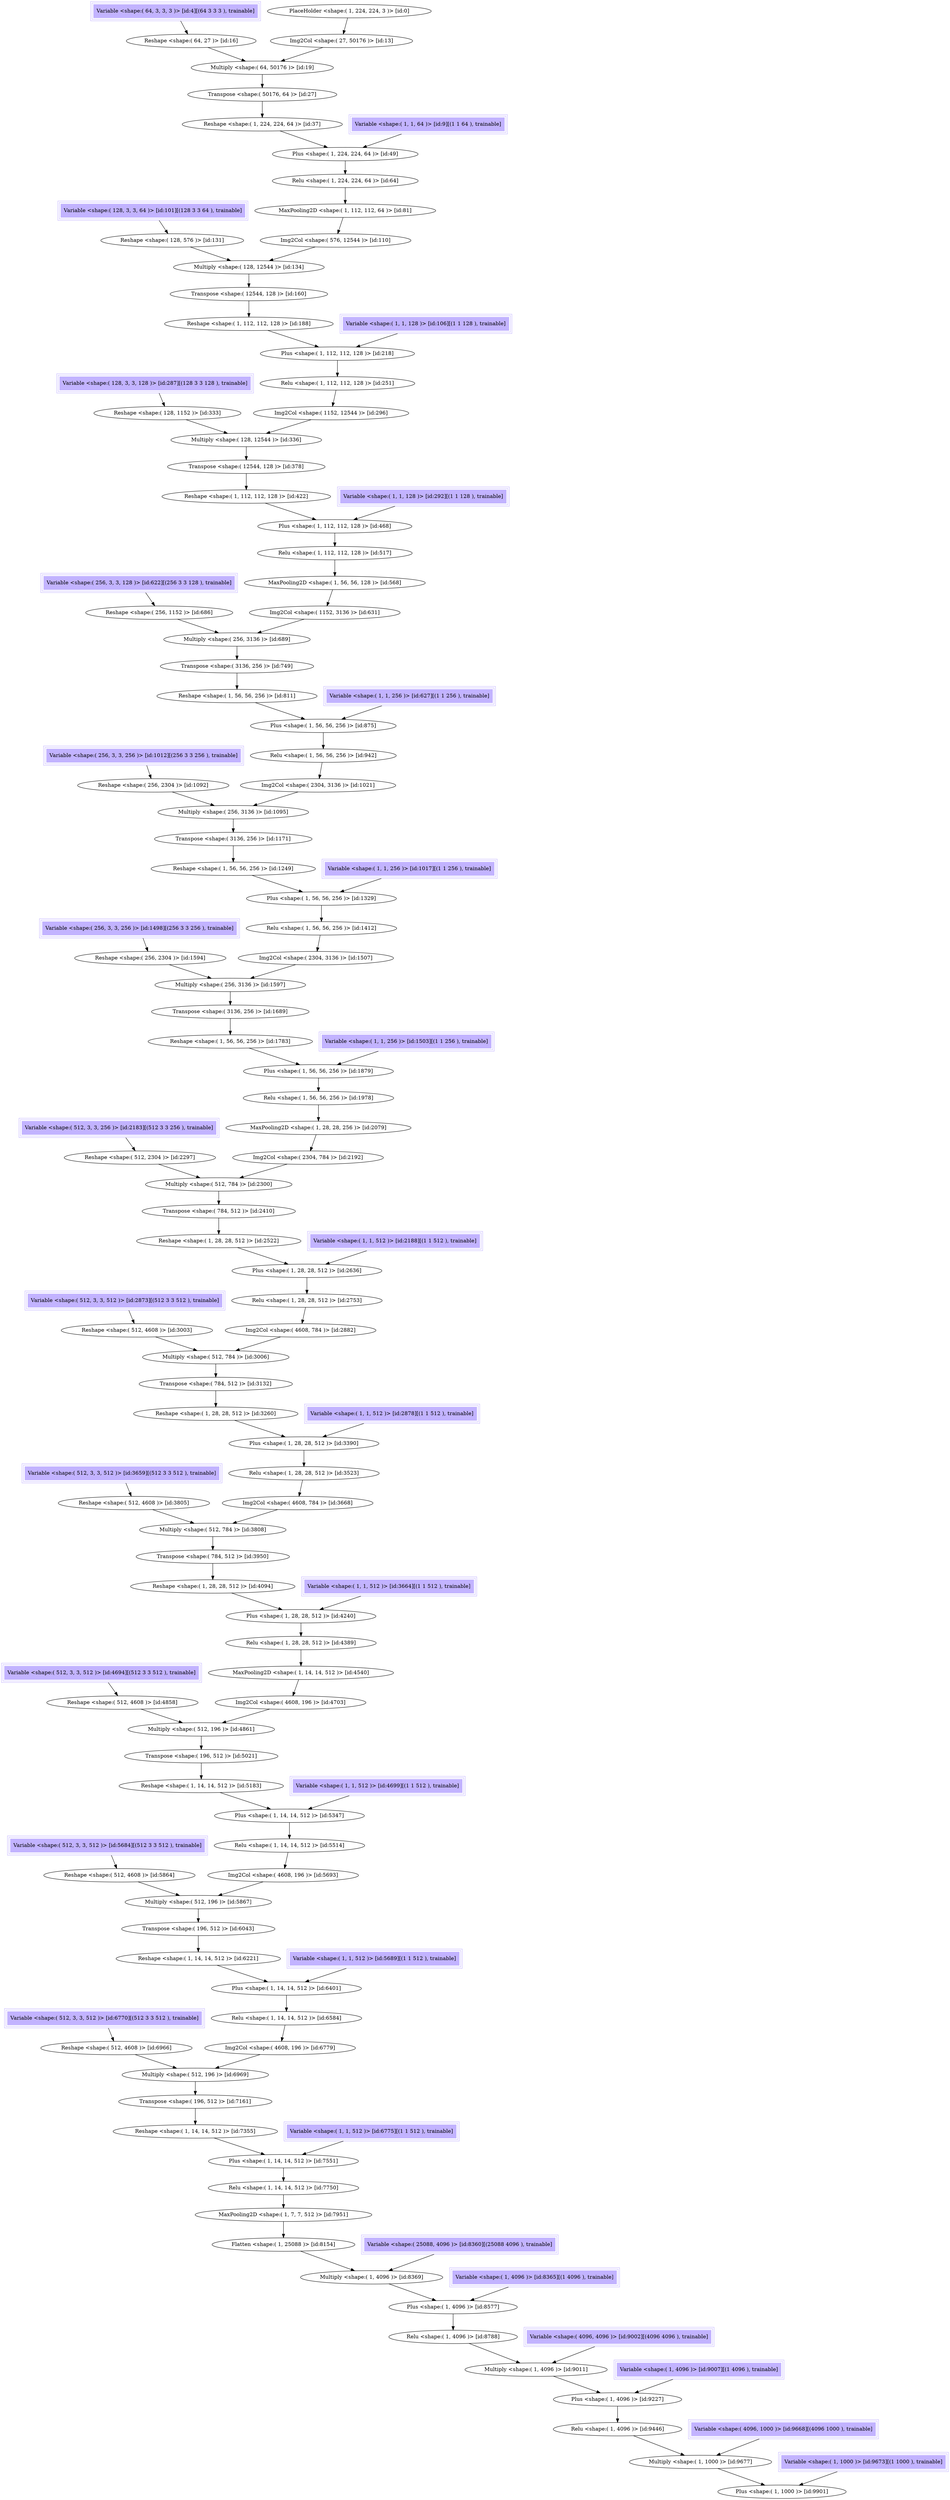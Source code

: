 

digraph g {
n9901 [label="Plus <shape:( 1, 1000 )> [id:9901]"] ;
n9677 -> n9901 ;
n9673 -> n9901 ;
n9677 [label="Multiply <shape:( 1, 1000 )> [id:9677]"] ;
n9446 -> n9677 ;
n9668 -> n9677 ;
n9446 [label="Relu <shape:( 1, 4096 )> [id:9446]"] ;
n9227 -> n9446 ;
n9227 [label="Plus <shape:( 1, 4096 )> [id:9227]"] ;
n9011 -> n9227 ;
n9007 -> n9227 ;
n9011 [label="Multiply <shape:( 1, 4096 )> [id:9011]"] ;
n8788 -> n9011 ;
n9002 -> n9011 ;
n8788 [label="Relu <shape:( 1, 4096 )> [id:8788]"] ;
n8577 -> n8788 ;
n8577 [label="Plus <shape:( 1, 4096 )> [id:8577]"] ;
n8369 -> n8577 ;
n8365 -> n8577 ;
n8369 [label="Multiply <shape:( 1, 4096 )> [id:8369]"] ;
n8154 -> n8369 ;
n8360 -> n8369 ;
n8154 [label="Flatten <shape:( 1, 25088 )> [id:8154]"] ;
n7951 -> n8154 ;
n7951 [label="MaxPooling2D <shape:( 1, 7, 7, 512 )> [id:7951]"] ;
n7750 -> n7951 ;
n7750 [label="Relu <shape:( 1, 14, 14, 512 )> [id:7750]"] ;
n7551 -> n7750 ;
n7551 [label="Plus <shape:( 1, 14, 14, 512 )> [id:7551]"] ;
n7355 -> n7551 ;
n6775 -> n7551 ;
n7355 [label="Reshape <shape:( 1, 14, 14, 512 )> [id:7355]"] ;
n7161 -> n7355 ;
n7161 [label="Transpose <shape:( 196, 512 )> [id:7161]"] ;
n6969 -> n7161 ;
n6969 [label="Multiply <shape:( 512, 196 )> [id:6969]"] ;
n6966 -> n6969 ;
n6779 -> n6969 ;
n6966 [label="Reshape <shape:( 512, 4608 )> [id:6966]"] ;
n6770 -> n6966 ;
n6770 [peripheries=3,style=filled,color=".7 .3 1.0",shape=box,label="Variable <shape:( 512, 3, 3, 512 )> [id:6770][(512 3 3 512 ), trainable]"] ;
n6779 [label="Img2Col <shape:( 4608, 196 )> [id:6779]"] ;
n6584 -> n6779 ;
n6584 [label="Relu <shape:( 1, 14, 14, 512 )> [id:6584]"] ;
n6401 -> n6584 ;
n6401 [label="Plus <shape:( 1, 14, 14, 512 )> [id:6401]"] ;
n6221 -> n6401 ;
n5689 -> n6401 ;
n6221 [label="Reshape <shape:( 1, 14, 14, 512 )> [id:6221]"] ;
n6043 -> n6221 ;
n6043 [label="Transpose <shape:( 196, 512 )> [id:6043]"] ;
n5867 -> n6043 ;
n5867 [label="Multiply <shape:( 512, 196 )> [id:5867]"] ;
n5864 -> n5867 ;
n5693 -> n5867 ;
n5864 [label="Reshape <shape:( 512, 4608 )> [id:5864]"] ;
n5684 -> n5864 ;
n5684 [peripheries=3,style=filled,color=".7 .3 1.0",shape=box,label="Variable <shape:( 512, 3, 3, 512 )> [id:5684][(512 3 3 512 ), trainable]"] ;
n5693 [label="Img2Col <shape:( 4608, 196 )> [id:5693]"] ;
n5514 -> n5693 ;
n5514 [label="Relu <shape:( 1, 14, 14, 512 )> [id:5514]"] ;
n5347 -> n5514 ;
n5347 [label="Plus <shape:( 1, 14, 14, 512 )> [id:5347]"] ;
n5183 -> n5347 ;
n4699 -> n5347 ;
n5183 [label="Reshape <shape:( 1, 14, 14, 512 )> [id:5183]"] ;
n5021 -> n5183 ;
n5021 [label="Transpose <shape:( 196, 512 )> [id:5021]"] ;
n4861 -> n5021 ;
n4861 [label="Multiply <shape:( 512, 196 )> [id:4861]"] ;
n4858 -> n4861 ;
n4703 -> n4861 ;
n4858 [label="Reshape <shape:( 512, 4608 )> [id:4858]"] ;
n4694 -> n4858 ;
n4694 [peripheries=3,style=filled,color=".7 .3 1.0",shape=box,label="Variable <shape:( 512, 3, 3, 512 )> [id:4694][(512 3 3 512 ), trainable]"] ;
n4703 [label="Img2Col <shape:( 4608, 196 )> [id:4703]"] ;
n4540 -> n4703 ;
n4540 [label="MaxPooling2D <shape:( 1, 14, 14, 512 )> [id:4540]"] ;
n4389 -> n4540 ;
n4389 [label="Relu <shape:( 1, 28, 28, 512 )> [id:4389]"] ;
n4240 -> n4389 ;
n4240 [label="Plus <shape:( 1, 28, 28, 512 )> [id:4240]"] ;
n4094 -> n4240 ;
n3664 -> n4240 ;
n4094 [label="Reshape <shape:( 1, 28, 28, 512 )> [id:4094]"] ;
n3950 -> n4094 ;
n3950 [label="Transpose <shape:( 784, 512 )> [id:3950]"] ;
n3808 -> n3950 ;
n3808 [label="Multiply <shape:( 512, 784 )> [id:3808]"] ;
n3805 -> n3808 ;
n3668 -> n3808 ;
n3805 [label="Reshape <shape:( 512, 4608 )> [id:3805]"] ;
n3659 -> n3805 ;
n3659 [peripheries=3,style=filled,color=".7 .3 1.0",shape=box,label="Variable <shape:( 512, 3, 3, 512 )> [id:3659][(512 3 3 512 ), trainable]"] ;
n3668 [label="Img2Col <shape:( 4608, 784 )> [id:3668]"] ;
n3523 -> n3668 ;
n3523 [label="Relu <shape:( 1, 28, 28, 512 )> [id:3523]"] ;
n3390 -> n3523 ;
n3390 [label="Plus <shape:( 1, 28, 28, 512 )> [id:3390]"] ;
n3260 -> n3390 ;
n2878 -> n3390 ;
n3260 [label="Reshape <shape:( 1, 28, 28, 512 )> [id:3260]"] ;
n3132 -> n3260 ;
n3132 [label="Transpose <shape:( 784, 512 )> [id:3132]"] ;
n3006 -> n3132 ;
n3006 [label="Multiply <shape:( 512, 784 )> [id:3006]"] ;
n3003 -> n3006 ;
n2882 -> n3006 ;
n3003 [label="Reshape <shape:( 512, 4608 )> [id:3003]"] ;
n2873 -> n3003 ;
n2873 [peripheries=3,style=filled,color=".7 .3 1.0",shape=box,label="Variable <shape:( 512, 3, 3, 512 )> [id:2873][(512 3 3 512 ), trainable]"] ;
n2882 [label="Img2Col <shape:( 4608, 784 )> [id:2882]"] ;
n2753 -> n2882 ;
n2753 [label="Relu <shape:( 1, 28, 28, 512 )> [id:2753]"] ;
n2636 -> n2753 ;
n2636 [label="Plus <shape:( 1, 28, 28, 512 )> [id:2636]"] ;
n2522 -> n2636 ;
n2188 -> n2636 ;
n2522 [label="Reshape <shape:( 1, 28, 28, 512 )> [id:2522]"] ;
n2410 -> n2522 ;
n2410 [label="Transpose <shape:( 784, 512 )> [id:2410]"] ;
n2300 -> n2410 ;
n2300 [label="Multiply <shape:( 512, 784 )> [id:2300]"] ;
n2297 -> n2300 ;
n2192 -> n2300 ;
n2297 [label="Reshape <shape:( 512, 2304 )> [id:2297]"] ;
n2183 -> n2297 ;
n2183 [peripheries=3,style=filled,color=".7 .3 1.0",shape=box,label="Variable <shape:( 512, 3, 3, 256 )> [id:2183][(512 3 3 256 ), trainable]"] ;
n2192 [label="Img2Col <shape:( 2304, 784 )> [id:2192]"] ;
n2079 -> n2192 ;
n2079 [label="MaxPooling2D <shape:( 1, 28, 28, 256 )> [id:2079]"] ;
n1978 -> n2079 ;
n1978 [label="Relu <shape:( 1, 56, 56, 256 )> [id:1978]"] ;
n1879 -> n1978 ;
n1879 [label="Plus <shape:( 1, 56, 56, 256 )> [id:1879]"] ;
n1783 -> n1879 ;
n1503 -> n1879 ;
n1783 [label="Reshape <shape:( 1, 56, 56, 256 )> [id:1783]"] ;
n1689 -> n1783 ;
n1689 [label="Transpose <shape:( 3136, 256 )> [id:1689]"] ;
n1597 -> n1689 ;
n1597 [label="Multiply <shape:( 256, 3136 )> [id:1597]"] ;
n1594 -> n1597 ;
n1507 -> n1597 ;
n1594 [label="Reshape <shape:( 256, 2304 )> [id:1594]"] ;
n1498 -> n1594 ;
n1498 [peripheries=3,style=filled,color=".7 .3 1.0",shape=box,label="Variable <shape:( 256, 3, 3, 256 )> [id:1498][(256 3 3 256 ), trainable]"] ;
n1507 [label="Img2Col <shape:( 2304, 3136 )> [id:1507]"] ;
n1412 -> n1507 ;
n1412 [label="Relu <shape:( 1, 56, 56, 256 )> [id:1412]"] ;
n1329 -> n1412 ;
n1329 [label="Plus <shape:( 1, 56, 56, 256 )> [id:1329]"] ;
n1249 -> n1329 ;
n1017 -> n1329 ;
n1249 [label="Reshape <shape:( 1, 56, 56, 256 )> [id:1249]"] ;
n1171 -> n1249 ;
n1171 [label="Transpose <shape:( 3136, 256 )> [id:1171]"] ;
n1095 -> n1171 ;
n1095 [label="Multiply <shape:( 256, 3136 )> [id:1095]"] ;
n1092 -> n1095 ;
n1021 -> n1095 ;
n1092 [label="Reshape <shape:( 256, 2304 )> [id:1092]"] ;
n1012 -> n1092 ;
n1012 [peripheries=3,style=filled,color=".7 .3 1.0",shape=box,label="Variable <shape:( 256, 3, 3, 256 )> [id:1012][(256 3 3 256 ), trainable]"] ;
n1021 [label="Img2Col <shape:( 2304, 3136 )> [id:1021]"] ;
n942 -> n1021 ;
n942 [label="Relu <shape:( 1, 56, 56, 256 )> [id:942]"] ;
n875 -> n942 ;
n875 [label="Plus <shape:( 1, 56, 56, 256 )> [id:875]"] ;
n811 -> n875 ;
n627 -> n875 ;
n811 [label="Reshape <shape:( 1, 56, 56, 256 )> [id:811]"] ;
n749 -> n811 ;
n749 [label="Transpose <shape:( 3136, 256 )> [id:749]"] ;
n689 -> n749 ;
n689 [label="Multiply <shape:( 256, 3136 )> [id:689]"] ;
n686 -> n689 ;
n631 -> n689 ;
n686 [label="Reshape <shape:( 256, 1152 )> [id:686]"] ;
n622 -> n686 ;
n622 [peripheries=3,style=filled,color=".7 .3 1.0",shape=box,label="Variable <shape:( 256, 3, 3, 128 )> [id:622][(256 3 3 128 ), trainable]"] ;
n631 [label="Img2Col <shape:( 1152, 3136 )> [id:631]"] ;
n568 -> n631 ;
n568 [label="MaxPooling2D <shape:( 1, 56, 56, 128 )> [id:568]"] ;
n517 -> n568 ;
n517 [label="Relu <shape:( 1, 112, 112, 128 )> [id:517]"] ;
n468 -> n517 ;
n468 [label="Plus <shape:( 1, 112, 112, 128 )> [id:468]"] ;
n422 -> n468 ;
n292 -> n468 ;
n422 [label="Reshape <shape:( 1, 112, 112, 128 )> [id:422]"] ;
n378 -> n422 ;
n378 [label="Transpose <shape:( 12544, 128 )> [id:378]"] ;
n336 -> n378 ;
n336 [label="Multiply <shape:( 128, 12544 )> [id:336]"] ;
n333 -> n336 ;
n296 -> n336 ;
n333 [label="Reshape <shape:( 128, 1152 )> [id:333]"] ;
n287 -> n333 ;
n287 [peripheries=3,style=filled,color=".7 .3 1.0",shape=box,label="Variable <shape:( 128, 3, 3, 128 )> [id:287][(128 3 3 128 ), trainable]"] ;
n296 [label="Img2Col <shape:( 1152, 12544 )> [id:296]"] ;
n251 -> n296 ;
n251 [label="Relu <shape:( 1, 112, 112, 128 )> [id:251]"] ;
n218 -> n251 ;
n218 [label="Plus <shape:( 1, 112, 112, 128 )> [id:218]"] ;
n188 -> n218 ;
n106 -> n218 ;
n188 [label="Reshape <shape:( 1, 112, 112, 128 )> [id:188]"] ;
n160 -> n188 ;
n160 [label="Transpose <shape:( 12544, 128 )> [id:160]"] ;
n134 -> n160 ;
n134 [label="Multiply <shape:( 128, 12544 )> [id:134]"] ;
n131 -> n134 ;
n110 -> n134 ;
n131 [label="Reshape <shape:( 128, 576 )> [id:131]"] ;
n101 -> n131 ;
n101 [peripheries=3,style=filled,color=".7 .3 1.0",shape=box,label="Variable <shape:( 128, 3, 3, 64 )> [id:101][(128 3 3 64 ), trainable]"] ;
n110 [label="Img2Col <shape:( 576, 12544 )> [id:110]"] ;
n81 -> n110 ;
n81 [label="MaxPooling2D <shape:( 1, 112, 112, 64 )> [id:81]"] ;
n64 -> n81 ;
n64 [label="Relu <shape:( 1, 224, 224, 64 )> [id:64]"] ;
n49 -> n64 ;
n49 [label="Plus <shape:( 1, 224, 224, 64 )> [id:49]"] ;
n37 -> n49 ;
n9 -> n49 ;
n37 [label="Reshape <shape:( 1, 224, 224, 64 )> [id:37]"] ;
n27 -> n37 ;
n27 [label="Transpose <shape:( 50176, 64 )> [id:27]"] ;
n19 -> n27 ;
n19 [label="Multiply <shape:( 64, 50176 )> [id:19]"] ;
n16 -> n19 ;
n13 -> n19 ;
n16 [label="Reshape <shape:( 64, 27 )> [id:16]"] ;
n4 -> n16 ;
n4 [peripheries=3,style=filled,color=".7 .3 1.0",shape=box,label="Variable <shape:( 64, 3, 3, 3 )> [id:4][(64 3 3 3 ), trainable]"] ;
n13 [label="Img2Col <shape:( 27, 50176 )> [id:13]"] ;
n0 -> n13 ;
n0 [label="PlaceHolder <shape:( 1, 224, 224, 3 )> [id:0]"] ;
n9 [peripheries=3,style=filled,color=".7 .3 1.0",shape=box,label="Variable <shape:( 1, 1, 64 )> [id:9][(1 1 64 ), trainable]"] ;
n106 [peripheries=3,style=filled,color=".7 .3 1.0",shape=box,label="Variable <shape:( 1, 1, 128 )> [id:106][(1 1 128 ), trainable]"] ;
n292 [peripheries=3,style=filled,color=".7 .3 1.0",shape=box,label="Variable <shape:( 1, 1, 128 )> [id:292][(1 1 128 ), trainable]"] ;
n627 [peripheries=3,style=filled,color=".7 .3 1.0",shape=box,label="Variable <shape:( 1, 1, 256 )> [id:627][(1 1 256 ), trainable]"] ;
n1017 [peripheries=3,style=filled,color=".7 .3 1.0",shape=box,label="Variable <shape:( 1, 1, 256 )> [id:1017][(1 1 256 ), trainable]"] ;
n1503 [peripheries=3,style=filled,color=".7 .3 1.0",shape=box,label="Variable <shape:( 1, 1, 256 )> [id:1503][(1 1 256 ), trainable]"] ;
n2188 [peripheries=3,style=filled,color=".7 .3 1.0",shape=box,label="Variable <shape:( 1, 1, 512 )> [id:2188][(1 1 512 ), trainable]"] ;
n2878 [peripheries=3,style=filled,color=".7 .3 1.0",shape=box,label="Variable <shape:( 1, 1, 512 )> [id:2878][(1 1 512 ), trainable]"] ;
n3664 [peripheries=3,style=filled,color=".7 .3 1.0",shape=box,label="Variable <shape:( 1, 1, 512 )> [id:3664][(1 1 512 ), trainable]"] ;
n4699 [peripheries=3,style=filled,color=".7 .3 1.0",shape=box,label="Variable <shape:( 1, 1, 512 )> [id:4699][(1 1 512 ), trainable]"] ;
n5689 [peripheries=3,style=filled,color=".7 .3 1.0",shape=box,label="Variable <shape:( 1, 1, 512 )> [id:5689][(1 1 512 ), trainable]"] ;
n6775 [peripheries=3,style=filled,color=".7 .3 1.0",shape=box,label="Variable <shape:( 1, 1, 512 )> [id:6775][(1 1 512 ), trainable]"] ;
n8360 [peripheries=3,style=filled,color=".7 .3 1.0",shape=box,label="Variable <shape:( 25088, 4096 )> [id:8360][(25088 4096 ), trainable]"] ;
n8365 [peripheries=3,style=filled,color=".7 .3 1.0",shape=box,label="Variable <shape:( 1, 4096 )> [id:8365][(1 4096 ), trainable]"] ;
n9002 [peripheries=3,style=filled,color=".7 .3 1.0",shape=box,label="Variable <shape:( 4096, 4096 )> [id:9002][(4096 4096 ), trainable]"] ;
n9007 [peripheries=3,style=filled,color=".7 .3 1.0",shape=box,label="Variable <shape:( 1, 4096 )> [id:9007][(1 4096 ), trainable]"] ;
n9668 [peripheries=3,style=filled,color=".7 .3 1.0",shape=box,label="Variable <shape:( 4096, 1000 )> [id:9668][(4096 1000 ), trainable]"] ;
n9673 [peripheries=3,style=filled,color=".7 .3 1.0",shape=box,label="Variable <shape:( 1, 1000 )> [id:9673][(1 1000 ), trainable]"] ;
}

